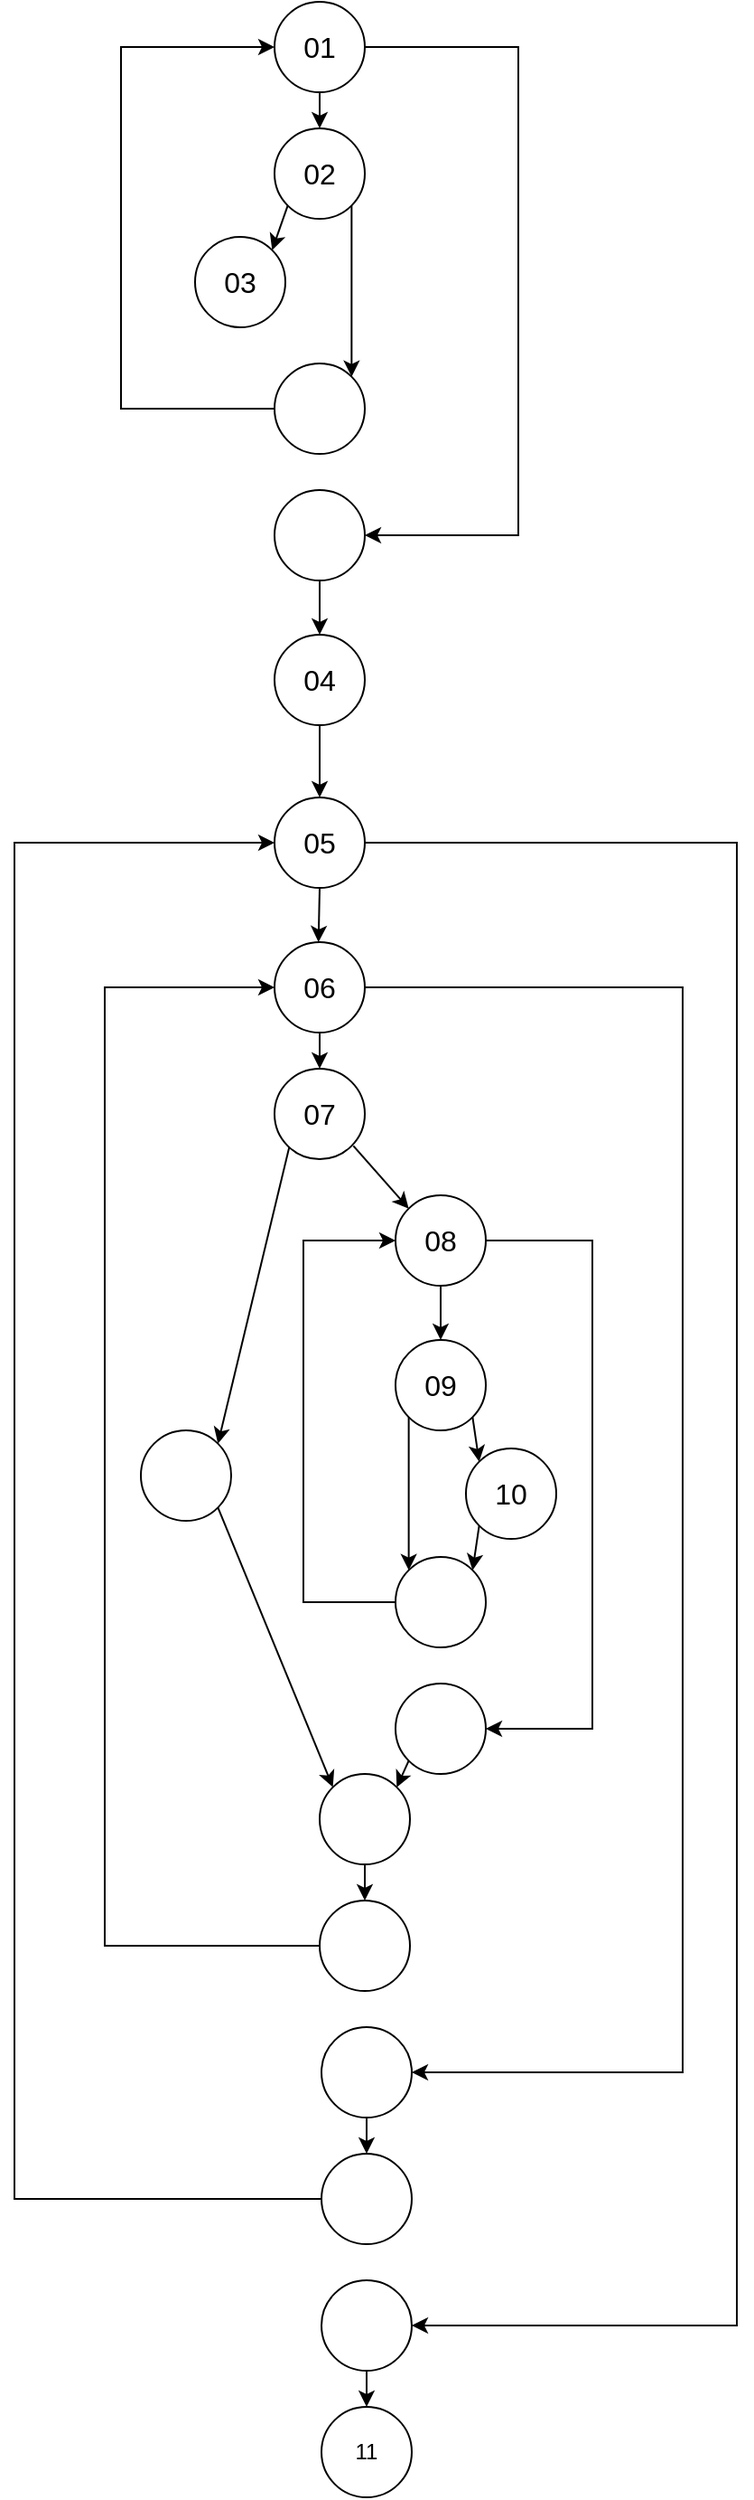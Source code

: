 <mxfile version="14.2.7" type="github">
  <diagram id="yKuNKINZtJuDBa508YRG" name="第 1 页">
    <mxGraphModel dx="2355" dy="1633" grid="1" gridSize="10" guides="1" tooltips="1" connect="1" arrows="1" fold="1" page="1" pageScale="1" pageWidth="827" pageHeight="1169" math="0" shadow="0">
      <root>
        <mxCell id="0" />
        <mxCell id="1" parent="0" />
        <mxCell id="I_MxyI3Fttu0BFqBbHvd-6" style="rounded=0;orthogonalLoop=1;jettySize=auto;html=1;exitX=0.5;exitY=1;exitDx=0;exitDy=0;entryX=0.5;entryY=0;entryDx=0;entryDy=0;" parent="1" source="I_MxyI3Fttu0BFqBbHvd-2" target="I_MxyI3Fttu0BFqBbHvd-4" edge="1">
          <mxGeometry relative="1" as="geometry">
            <mxPoint x="360" y="60" as="targetPoint" />
          </mxGeometry>
        </mxCell>
        <mxCell id="I_MxyI3Fttu0BFqBbHvd-8" style="edgeStyle=orthogonalEdgeStyle;rounded=0;orthogonalLoop=1;jettySize=auto;html=1;exitX=1;exitY=0.5;exitDx=0;exitDy=0;" parent="1" source="I_MxyI3Fttu0BFqBbHvd-2" edge="1">
          <mxGeometry relative="1" as="geometry">
            <mxPoint x="394" y="295" as="targetPoint" />
            <Array as="points">
              <mxPoint x="479" y="25" />
              <mxPoint x="479" y="295" />
            </Array>
          </mxGeometry>
        </mxCell>
        <mxCell id="I_MxyI3Fttu0BFqBbHvd-2" value="&lt;font style=&quot;font-size: 16px&quot;&gt;01&lt;/font&gt;" style="ellipse;whiteSpace=wrap;html=1;aspect=fixed;" parent="1" vertex="1">
          <mxGeometry x="344" width="50" height="50" as="geometry" />
        </mxCell>
        <mxCell id="I_MxyI3Fttu0BFqBbHvd-5" style="edgeStyle=orthogonalEdgeStyle;rounded=0;orthogonalLoop=1;jettySize=auto;html=1;exitX=0;exitY=0.5;exitDx=0;exitDy=0;entryX=0;entryY=0.5;entryDx=0;entryDy=0;" parent="1" source="I_MxyI3Fttu0BFqBbHvd-11" target="I_MxyI3Fttu0BFqBbHvd-2" edge="1">
          <mxGeometry relative="1" as="geometry">
            <Array as="points">
              <mxPoint x="259" y="225" />
              <mxPoint x="259" y="25" />
            </Array>
          </mxGeometry>
        </mxCell>
        <mxCell id="I_MxyI3Fttu0BFqBbHvd-12" style="rounded=0;orthogonalLoop=1;jettySize=auto;html=1;exitX=0;exitY=1;exitDx=0;exitDy=0;entryX=1;entryY=0;entryDx=0;entryDy=0;" parent="1" source="I_MxyI3Fttu0BFqBbHvd-4" target="I_MxyI3Fttu0BFqBbHvd-17" edge="1">
          <mxGeometry relative="1" as="geometry">
            <mxPoint x="352.322" y="122.678" as="sourcePoint" />
            <mxPoint x="335.678" y="157.322" as="targetPoint" />
          </mxGeometry>
        </mxCell>
        <mxCell id="yFhQbwj5ZlOTtDGb6wVG-5" style="edgeStyle=none;rounded=0;orthogonalLoop=1;jettySize=auto;html=1;exitX=1;exitY=1;exitDx=0;exitDy=0;entryX=1;entryY=0;entryDx=0;entryDy=0;" edge="1" parent="1" source="I_MxyI3Fttu0BFqBbHvd-4" target="I_MxyI3Fttu0BFqBbHvd-11">
          <mxGeometry relative="1" as="geometry" />
        </mxCell>
        <mxCell id="I_MxyI3Fttu0BFqBbHvd-4" value="&lt;span style=&quot;font-size: 16px&quot;&gt;02&lt;/span&gt;" style="ellipse;whiteSpace=wrap;html=1;aspect=fixed;" parent="1" vertex="1">
          <mxGeometry x="344" y="70.0" width="50" height="50" as="geometry" />
        </mxCell>
        <mxCell id="I_MxyI3Fttu0BFqBbHvd-20" style="edgeStyle=none;rounded=0;orthogonalLoop=1;jettySize=auto;html=1;exitX=0.5;exitY=1;exitDx=0;exitDy=0;entryX=0.5;entryY=0;entryDx=0;entryDy=0;" parent="1" source="I_MxyI3Fttu0BFqBbHvd-7" target="I_MxyI3Fttu0BFqBbHvd-19" edge="1">
          <mxGeometry relative="1" as="geometry">
            <mxPoint x="369.345" y="370" as="targetPoint" />
          </mxGeometry>
        </mxCell>
        <mxCell id="I_MxyI3Fttu0BFqBbHvd-7" value="" style="ellipse;whiteSpace=wrap;html=1;aspect=fixed;" parent="1" vertex="1">
          <mxGeometry x="344" y="270.0" width="50" height="50" as="geometry" />
        </mxCell>
        <mxCell id="I_MxyI3Fttu0BFqBbHvd-11" value="" style="ellipse;whiteSpace=wrap;html=1;aspect=fixed;" parent="1" vertex="1">
          <mxGeometry x="344" y="200.0" width="50" height="50" as="geometry" />
        </mxCell>
        <mxCell id="I_MxyI3Fttu0BFqBbHvd-17" value="&lt;font style=&quot;font-size: 16px&quot;&gt;03&lt;/font&gt;" style="ellipse;whiteSpace=wrap;html=1;aspect=fixed;" parent="1" vertex="1">
          <mxGeometry x="300" y="130.0" width="50" height="50" as="geometry" />
        </mxCell>
        <mxCell id="I_MxyI3Fttu0BFqBbHvd-78" style="edgeStyle=orthogonalEdgeStyle;rounded=0;orthogonalLoop=1;jettySize=auto;html=1;exitX=0.5;exitY=1;exitDx=0;exitDy=0;entryX=0.5;entryY=0;entryDx=0;entryDy=0;" parent="1" source="I_MxyI3Fttu0BFqBbHvd-19" target="I_MxyI3Fttu0BFqBbHvd-23" edge="1">
          <mxGeometry relative="1" as="geometry" />
        </mxCell>
        <mxCell id="I_MxyI3Fttu0BFqBbHvd-19" value="&lt;font style=&quot;font-size: 16px&quot;&gt;04&lt;/font&gt;" style="ellipse;whiteSpace=wrap;html=1;aspect=fixed;" parent="1" vertex="1">
          <mxGeometry x="344" y="350.0" width="50" height="50" as="geometry" />
        </mxCell>
        <mxCell id="I_MxyI3Fttu0BFqBbHvd-21" style="edgeStyle=orthogonalEdgeStyle;curved=1;rounded=0;orthogonalLoop=1;jettySize=auto;html=1;exitX=0.5;exitY=1;exitDx=0;exitDy=0;" parent="1" source="I_MxyI3Fttu0BFqBbHvd-23" edge="1">
          <mxGeometry relative="1" as="geometry">
            <mxPoint x="368.353" y="520.0" as="targetPoint" />
          </mxGeometry>
        </mxCell>
        <mxCell id="I_MxyI3Fttu0BFqBbHvd-74" style="edgeStyle=orthogonalEdgeStyle;rounded=0;orthogonalLoop=1;jettySize=auto;html=1;exitX=1;exitY=0.5;exitDx=0;exitDy=0;entryX=1;entryY=0.5;entryDx=0;entryDy=0;" parent="1" source="I_MxyI3Fttu0BFqBbHvd-23" target="I_MxyI3Fttu0BFqBbHvd-73" edge="1">
          <mxGeometry relative="1" as="geometry">
            <Array as="points">
              <mxPoint x="600" y="465" />
              <mxPoint x="600" y="1285" />
            </Array>
          </mxGeometry>
        </mxCell>
        <mxCell id="I_MxyI3Fttu0BFqBbHvd-23" value="&lt;font style=&quot;font-size: 16px&quot;&gt;05&lt;/font&gt;" style="ellipse;whiteSpace=wrap;html=1;aspect=fixed;" parent="1" vertex="1">
          <mxGeometry x="344" y="440" width="50" height="50" as="geometry" />
        </mxCell>
        <mxCell id="I_MxyI3Fttu0BFqBbHvd-47" style="edgeStyle=none;rounded=0;orthogonalLoop=1;jettySize=auto;html=1;exitX=0.5;exitY=1;exitDx=0;exitDy=0;entryX=0.5;entryY=0;entryDx=0;entryDy=0;" parent="1" source="I_MxyI3Fttu0BFqBbHvd-27" target="I_MxyI3Fttu0BFqBbHvd-42" edge="1">
          <mxGeometry relative="1" as="geometry" />
        </mxCell>
        <mxCell id="I_MxyI3Fttu0BFqBbHvd-68" style="edgeStyle=orthogonalEdgeStyle;rounded=0;orthogonalLoop=1;jettySize=auto;html=1;exitX=1;exitY=0.5;exitDx=0;exitDy=0;entryX=1;entryY=0.5;entryDx=0;entryDy=0;" parent="1" source="I_MxyI3Fttu0BFqBbHvd-27" target="I_MxyI3Fttu0BFqBbHvd-66" edge="1">
          <mxGeometry relative="1" as="geometry">
            <Array as="points">
              <mxPoint x="570" y="545" />
              <mxPoint x="570" y="1145" />
            </Array>
          </mxGeometry>
        </mxCell>
        <mxCell id="I_MxyI3Fttu0BFqBbHvd-27" value="&lt;span style=&quot;font-size: 16px&quot;&gt;06&lt;/span&gt;" style="ellipse;whiteSpace=wrap;html=1;aspect=fixed;" parent="1" vertex="1">
          <mxGeometry x="344" y="520.0" width="50" height="50" as="geometry" />
        </mxCell>
        <mxCell id="I_MxyI3Fttu0BFqBbHvd-40" style="rounded=0;orthogonalLoop=1;jettySize=auto;html=1;exitX=0;exitY=1;exitDx=0;exitDy=0;entryX=1;entryY=0;entryDx=0;entryDy=0;" parent="1" target="I_MxyI3Fttu0BFqBbHvd-46" edge="1">
          <mxGeometry relative="1" as="geometry">
            <mxPoint x="352.322" y="632.678" as="sourcePoint" />
            <mxPoint x="335.678" y="667.322" as="targetPoint" />
          </mxGeometry>
        </mxCell>
        <mxCell id="I_MxyI3Fttu0BFqBbHvd-41" style="edgeStyle=none;rounded=0;orthogonalLoop=1;jettySize=auto;html=1;exitX=1;exitY=1;exitDx=0;exitDy=0;entryX=0;entryY=0;entryDx=0;entryDy=0;" parent="1" target="I_MxyI3Fttu0BFqBbHvd-45" edge="1">
          <mxGeometry relative="1" as="geometry">
            <mxPoint x="387.678" y="632.678" as="sourcePoint" />
            <mxPoint x="397.322" y="667.322" as="targetPoint" />
          </mxGeometry>
        </mxCell>
        <mxCell id="I_MxyI3Fttu0BFqBbHvd-42" value="&lt;span style=&quot;font-size: 16px&quot;&gt;07&lt;/span&gt;" style="ellipse;whiteSpace=wrap;html=1;aspect=fixed;" parent="1" vertex="1">
          <mxGeometry x="344" y="590.0" width="50" height="50" as="geometry" />
        </mxCell>
        <mxCell id="I_MxyI3Fttu0BFqBbHvd-53" style="edgeStyle=none;rounded=0;orthogonalLoop=1;jettySize=auto;html=1;exitX=0.5;exitY=1;exitDx=0;exitDy=0;entryX=0.5;entryY=0;entryDx=0;entryDy=0;" parent="1" source="I_MxyI3Fttu0BFqBbHvd-45" target="I_MxyI3Fttu0BFqBbHvd-48" edge="1">
          <mxGeometry relative="1" as="geometry" />
        </mxCell>
        <mxCell id="I_MxyI3Fttu0BFqBbHvd-59" style="edgeStyle=orthogonalEdgeStyle;rounded=0;orthogonalLoop=1;jettySize=auto;html=1;exitX=1;exitY=0.5;exitDx=0;exitDy=0;entryX=1;entryY=0.5;entryDx=0;entryDy=0;" parent="1" source="I_MxyI3Fttu0BFqBbHvd-45" target="I_MxyI3Fttu0BFqBbHvd-58" edge="1">
          <mxGeometry relative="1" as="geometry">
            <Array as="points">
              <mxPoint x="520" y="685" />
              <mxPoint x="520" y="955" />
            </Array>
          </mxGeometry>
        </mxCell>
        <mxCell id="I_MxyI3Fttu0BFqBbHvd-45" value="&lt;font style=&quot;font-size: 16px&quot;&gt;08&lt;br&gt;&lt;/font&gt;" style="ellipse;whiteSpace=wrap;html=1;aspect=fixed;" parent="1" vertex="1">
          <mxGeometry x="411" y="660.0" width="50" height="50" as="geometry" />
        </mxCell>
        <mxCell id="I_MxyI3Fttu0BFqBbHvd-62" style="edgeStyle=none;rounded=0;orthogonalLoop=1;jettySize=auto;html=1;exitX=1;exitY=1;exitDx=0;exitDy=0;entryX=0;entryY=0;entryDx=0;entryDy=0;" parent="1" source="I_MxyI3Fttu0BFqBbHvd-46" target="I_MxyI3Fttu0BFqBbHvd-60" edge="1">
          <mxGeometry relative="1" as="geometry" />
        </mxCell>
        <mxCell id="I_MxyI3Fttu0BFqBbHvd-46" value="" style="ellipse;whiteSpace=wrap;html=1;aspect=fixed;" parent="1" vertex="1">
          <mxGeometry x="270" y="790.0" width="50" height="50" as="geometry" />
        </mxCell>
        <mxCell id="I_MxyI3Fttu0BFqBbHvd-52" style="edgeStyle=none;rounded=0;orthogonalLoop=1;jettySize=auto;html=1;exitX=1;exitY=1;exitDx=0;exitDy=0;entryX=0;entryY=0;entryDx=0;entryDy=0;" parent="1" source="I_MxyI3Fttu0BFqBbHvd-48" target="I_MxyI3Fttu0BFqBbHvd-49" edge="1">
          <mxGeometry relative="1" as="geometry" />
        </mxCell>
        <mxCell id="I_MxyI3Fttu0BFqBbHvd-79" style="edgeStyle=none;rounded=0;orthogonalLoop=1;jettySize=auto;html=1;exitX=0;exitY=1;exitDx=0;exitDy=0;entryX=0;entryY=0;entryDx=0;entryDy=0;" parent="1" source="I_MxyI3Fttu0BFqBbHvd-48" target="I_MxyI3Fttu0BFqBbHvd-54" edge="1">
          <mxGeometry relative="1" as="geometry" />
        </mxCell>
        <mxCell id="I_MxyI3Fttu0BFqBbHvd-48" value="&lt;font style=&quot;font-size: 16px&quot;&gt;09&lt;/font&gt;" style="ellipse;whiteSpace=wrap;html=1;aspect=fixed;" parent="1" vertex="1">
          <mxGeometry x="411" y="740.0" width="50" height="50" as="geometry" />
        </mxCell>
        <mxCell id="I_MxyI3Fttu0BFqBbHvd-56" style="edgeStyle=none;rounded=0;orthogonalLoop=1;jettySize=auto;html=1;exitX=0;exitY=1;exitDx=0;exitDy=0;entryX=1;entryY=0;entryDx=0;entryDy=0;" parent="1" source="I_MxyI3Fttu0BFqBbHvd-49" target="I_MxyI3Fttu0BFqBbHvd-54" edge="1">
          <mxGeometry relative="1" as="geometry" />
        </mxCell>
        <mxCell id="I_MxyI3Fttu0BFqBbHvd-49" value="&lt;font style=&quot;font-size: 16px&quot;&gt;10&lt;br&gt;&lt;/font&gt;" style="ellipse;whiteSpace=wrap;html=1;aspect=fixed;" parent="1" vertex="1">
          <mxGeometry x="450" y="800.0" width="50" height="50" as="geometry" />
        </mxCell>
        <mxCell id="I_MxyI3Fttu0BFqBbHvd-57" style="edgeStyle=orthogonalEdgeStyle;rounded=0;orthogonalLoop=1;jettySize=auto;html=1;exitX=0;exitY=0.5;exitDx=0;exitDy=0;entryX=0;entryY=0.5;entryDx=0;entryDy=0;" parent="1" source="I_MxyI3Fttu0BFqBbHvd-54" target="I_MxyI3Fttu0BFqBbHvd-45" edge="1">
          <mxGeometry relative="1" as="geometry">
            <Array as="points">
              <mxPoint x="360" y="885" />
              <mxPoint x="360" y="685" />
            </Array>
          </mxGeometry>
        </mxCell>
        <mxCell id="I_MxyI3Fttu0BFqBbHvd-54" value="" style="ellipse;whiteSpace=wrap;html=1;aspect=fixed;" parent="1" vertex="1">
          <mxGeometry x="411" y="860.0" width="50" height="50" as="geometry" />
        </mxCell>
        <mxCell id="I_MxyI3Fttu0BFqBbHvd-61" style="rounded=0;orthogonalLoop=1;jettySize=auto;html=1;exitX=0;exitY=1;exitDx=0;exitDy=0;entryX=1;entryY=0;entryDx=0;entryDy=0;" parent="1" source="I_MxyI3Fttu0BFqBbHvd-58" target="I_MxyI3Fttu0BFqBbHvd-60" edge="1">
          <mxGeometry relative="1" as="geometry" />
        </mxCell>
        <mxCell id="I_MxyI3Fttu0BFqBbHvd-58" value="" style="ellipse;whiteSpace=wrap;html=1;aspect=fixed;" parent="1" vertex="1">
          <mxGeometry x="411" y="930" width="50" height="50" as="geometry" />
        </mxCell>
        <mxCell id="I_MxyI3Fttu0BFqBbHvd-64" style="edgeStyle=none;rounded=0;orthogonalLoop=1;jettySize=auto;html=1;exitX=0.5;exitY=1;exitDx=0;exitDy=0;entryX=0.5;entryY=0;entryDx=0;entryDy=0;" parent="1" source="I_MxyI3Fttu0BFqBbHvd-60" target="I_MxyI3Fttu0BFqBbHvd-63" edge="1">
          <mxGeometry relative="1" as="geometry" />
        </mxCell>
        <mxCell id="I_MxyI3Fttu0BFqBbHvd-60" value="" style="ellipse;whiteSpace=wrap;html=1;aspect=fixed;" parent="1" vertex="1">
          <mxGeometry x="369" y="980" width="50" height="50" as="geometry" />
        </mxCell>
        <mxCell id="I_MxyI3Fttu0BFqBbHvd-65" style="edgeStyle=orthogonalEdgeStyle;rounded=0;orthogonalLoop=1;jettySize=auto;html=1;exitX=0;exitY=0.5;exitDx=0;exitDy=0;entryX=0;entryY=0.5;entryDx=0;entryDy=0;" parent="1" source="I_MxyI3Fttu0BFqBbHvd-63" target="I_MxyI3Fttu0BFqBbHvd-27" edge="1">
          <mxGeometry relative="1" as="geometry">
            <Array as="points">
              <mxPoint x="250" y="1075" />
              <mxPoint x="250" y="545" />
            </Array>
          </mxGeometry>
        </mxCell>
        <mxCell id="I_MxyI3Fttu0BFqBbHvd-63" value="" style="ellipse;whiteSpace=wrap;html=1;aspect=fixed;" parent="1" vertex="1">
          <mxGeometry x="369" y="1050" width="50" height="50" as="geometry" />
        </mxCell>
        <mxCell id="yFhQbwj5ZlOTtDGb6wVG-1" style="edgeStyle=orthogonalEdgeStyle;rounded=0;orthogonalLoop=1;jettySize=auto;html=1;exitX=0.5;exitY=1;exitDx=0;exitDy=0;entryX=0.5;entryY=0;entryDx=0;entryDy=0;" edge="1" parent="1" source="I_MxyI3Fttu0BFqBbHvd-66" target="I_MxyI3Fttu0BFqBbHvd-69">
          <mxGeometry relative="1" as="geometry" />
        </mxCell>
        <mxCell id="I_MxyI3Fttu0BFqBbHvd-66" value="" style="ellipse;whiteSpace=wrap;html=1;aspect=fixed;" parent="1" vertex="1">
          <mxGeometry x="370" y="1120" width="50" height="50" as="geometry" />
        </mxCell>
        <mxCell id="I_MxyI3Fttu0BFqBbHvd-71" style="edgeStyle=orthogonalEdgeStyle;rounded=0;orthogonalLoop=1;jettySize=auto;html=1;exitX=0;exitY=0.5;exitDx=0;exitDy=0;entryX=0;entryY=0.5;entryDx=0;entryDy=0;" parent="1" source="I_MxyI3Fttu0BFqBbHvd-69" target="I_MxyI3Fttu0BFqBbHvd-23" edge="1">
          <mxGeometry relative="1" as="geometry">
            <Array as="points">
              <mxPoint x="200" y="1215" />
              <mxPoint x="200" y="465" />
            </Array>
          </mxGeometry>
        </mxCell>
        <mxCell id="I_MxyI3Fttu0BFqBbHvd-69" value="" style="ellipse;whiteSpace=wrap;html=1;aspect=fixed;" parent="1" vertex="1">
          <mxGeometry x="370" y="1190" width="50" height="50" as="geometry" />
        </mxCell>
        <mxCell id="I_MxyI3Fttu0BFqBbHvd-77" style="edgeStyle=orthogonalEdgeStyle;rounded=0;orthogonalLoop=1;jettySize=auto;html=1;exitX=0.5;exitY=1;exitDx=0;exitDy=0;entryX=0.5;entryY=0;entryDx=0;entryDy=0;" parent="1" source="I_MxyI3Fttu0BFqBbHvd-73" target="I_MxyI3Fttu0BFqBbHvd-76" edge="1">
          <mxGeometry relative="1" as="geometry" />
        </mxCell>
        <mxCell id="I_MxyI3Fttu0BFqBbHvd-73" value="" style="ellipse;whiteSpace=wrap;html=1;aspect=fixed;" parent="1" vertex="1">
          <mxGeometry x="370" y="1260" width="50" height="50" as="geometry" />
        </mxCell>
        <mxCell id="I_MxyI3Fttu0BFqBbHvd-76" value="11" style="ellipse;whiteSpace=wrap;html=1;aspect=fixed;" parent="1" vertex="1">
          <mxGeometry x="370" y="1330" width="50" height="50" as="geometry" />
        </mxCell>
      </root>
    </mxGraphModel>
  </diagram>
</mxfile>

